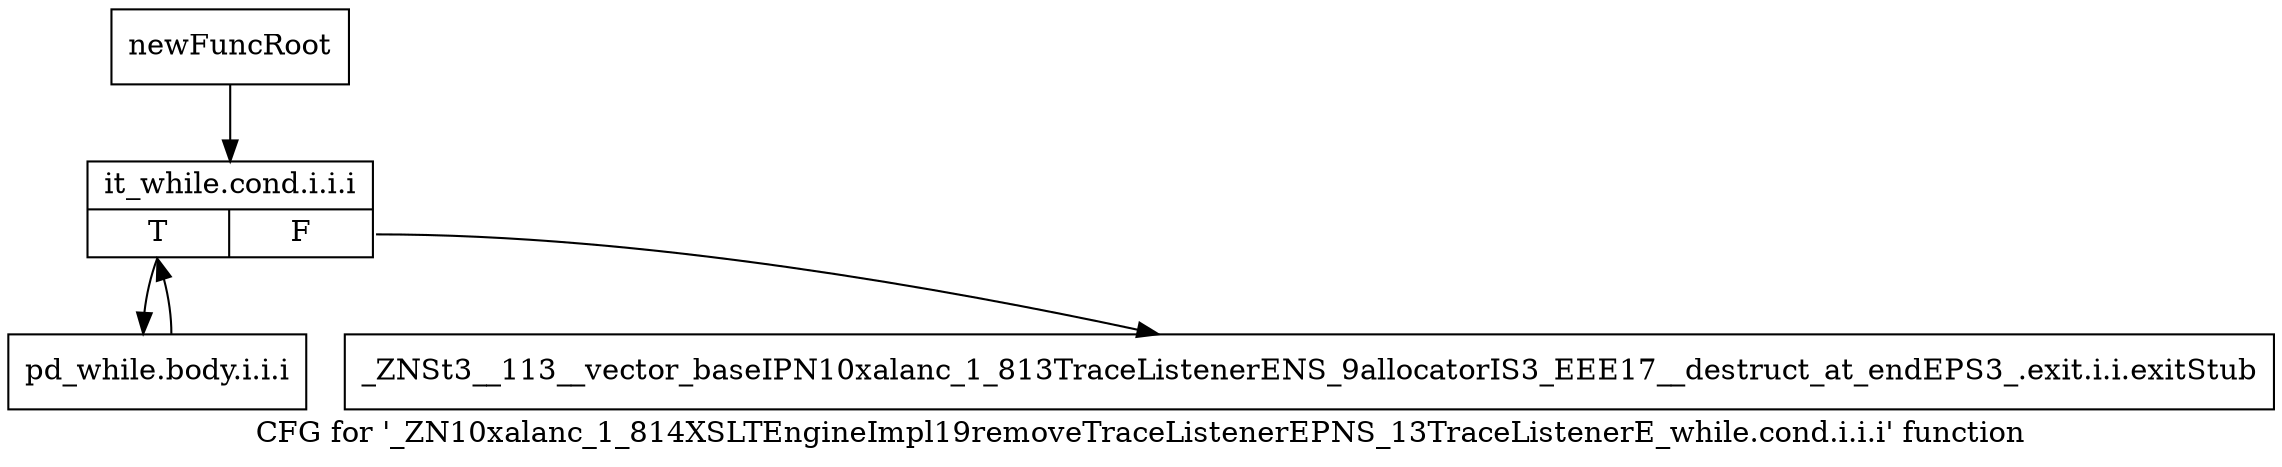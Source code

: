 digraph "CFG for '_ZN10xalanc_1_814XSLTEngineImpl19removeTraceListenerEPNS_13TraceListenerE_while.cond.i.i.i' function" {
	label="CFG for '_ZN10xalanc_1_814XSLTEngineImpl19removeTraceListenerEPNS_13TraceListenerE_while.cond.i.i.i' function";

	Node0xa0d2400 [shape=record,label="{newFuncRoot}"];
	Node0xa0d2400 -> Node0xa0d24a0;
	Node0xa0d2450 [shape=record,label="{_ZNSt3__113__vector_baseIPN10xalanc_1_813TraceListenerENS_9allocatorIS3_EEE17__destruct_at_endEPS3_.exit.i.i.exitStub}"];
	Node0xa0d24a0 [shape=record,label="{it_while.cond.i.i.i|{<s0>T|<s1>F}}"];
	Node0xa0d24a0:s0 -> Node0xa0d24f0;
	Node0xa0d24a0:s1 -> Node0xa0d2450;
	Node0xa0d24f0 [shape=record,label="{pd_while.body.i.i.i}"];
	Node0xa0d24f0 -> Node0xa0d24a0;
}
